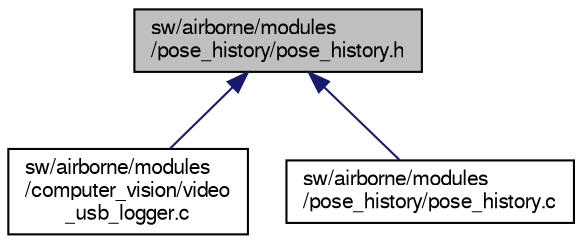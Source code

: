 digraph "sw/airborne/modules/pose_history/pose_history.h"
{
  edge [fontname="FreeSans",fontsize="10",labelfontname="FreeSans",labelfontsize="10"];
  node [fontname="FreeSans",fontsize="10",shape=record];
  Node1 [label="sw/airborne/modules\l/pose_history/pose_history.h",height=0.2,width=0.4,color="black", fillcolor="grey75", style="filled", fontcolor="black"];
  Node1 -> Node2 [dir="back",color="midnightblue",fontsize="10",style="solid",fontname="FreeSans"];
  Node2 [label="sw/airborne/modules\l/computer_vision/video\l_usb_logger.c",height=0.2,width=0.4,color="black", fillcolor="white", style="filled",URL="$video__usb__logger_8c.html"];
  Node1 -> Node3 [dir="back",color="midnightblue",fontsize="10",style="solid",fontname="FreeSans"];
  Node3 [label="sw/airborne/modules\l/pose_history/pose_history.c",height=0.2,width=0.4,color="black", fillcolor="white", style="filled",URL="$pose__history_8c.html"];
}
